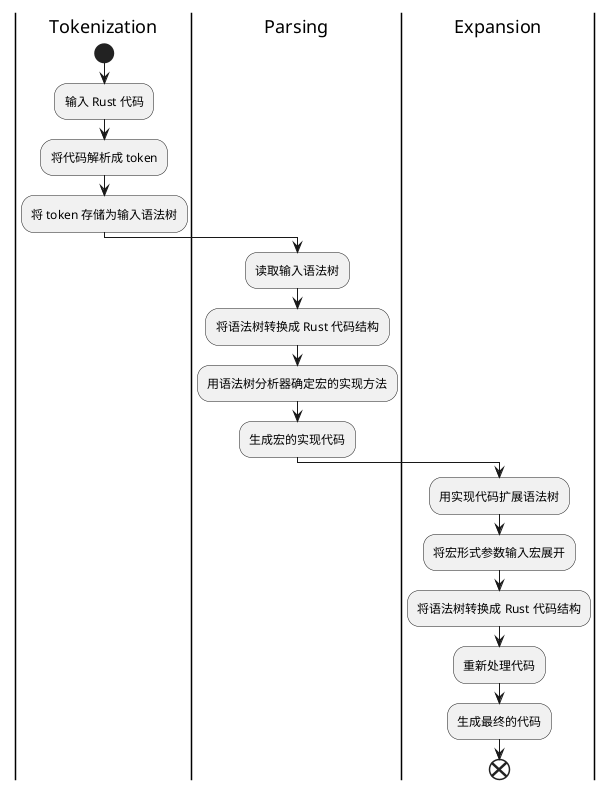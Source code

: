 @startuml
|Tokenization|
start
  :输入 Rust 代码;
  :将代码解析成 token;
  :将 token 存储为输入语法树;
|Parsing|
  :读取输入语法树;
  :将语法树转换成 Rust 代码结构;
  :用语法树分析器确定宏的实现方法;
  :生成宏的实现代码;
|Expansion|
  :用实现代码扩展语法树;
  :将宏形式参数输入宏展开;
  :将语法树转换成 Rust 代码结构;
  :重新处理代码;
  :生成最终的代码;
end

@enduml